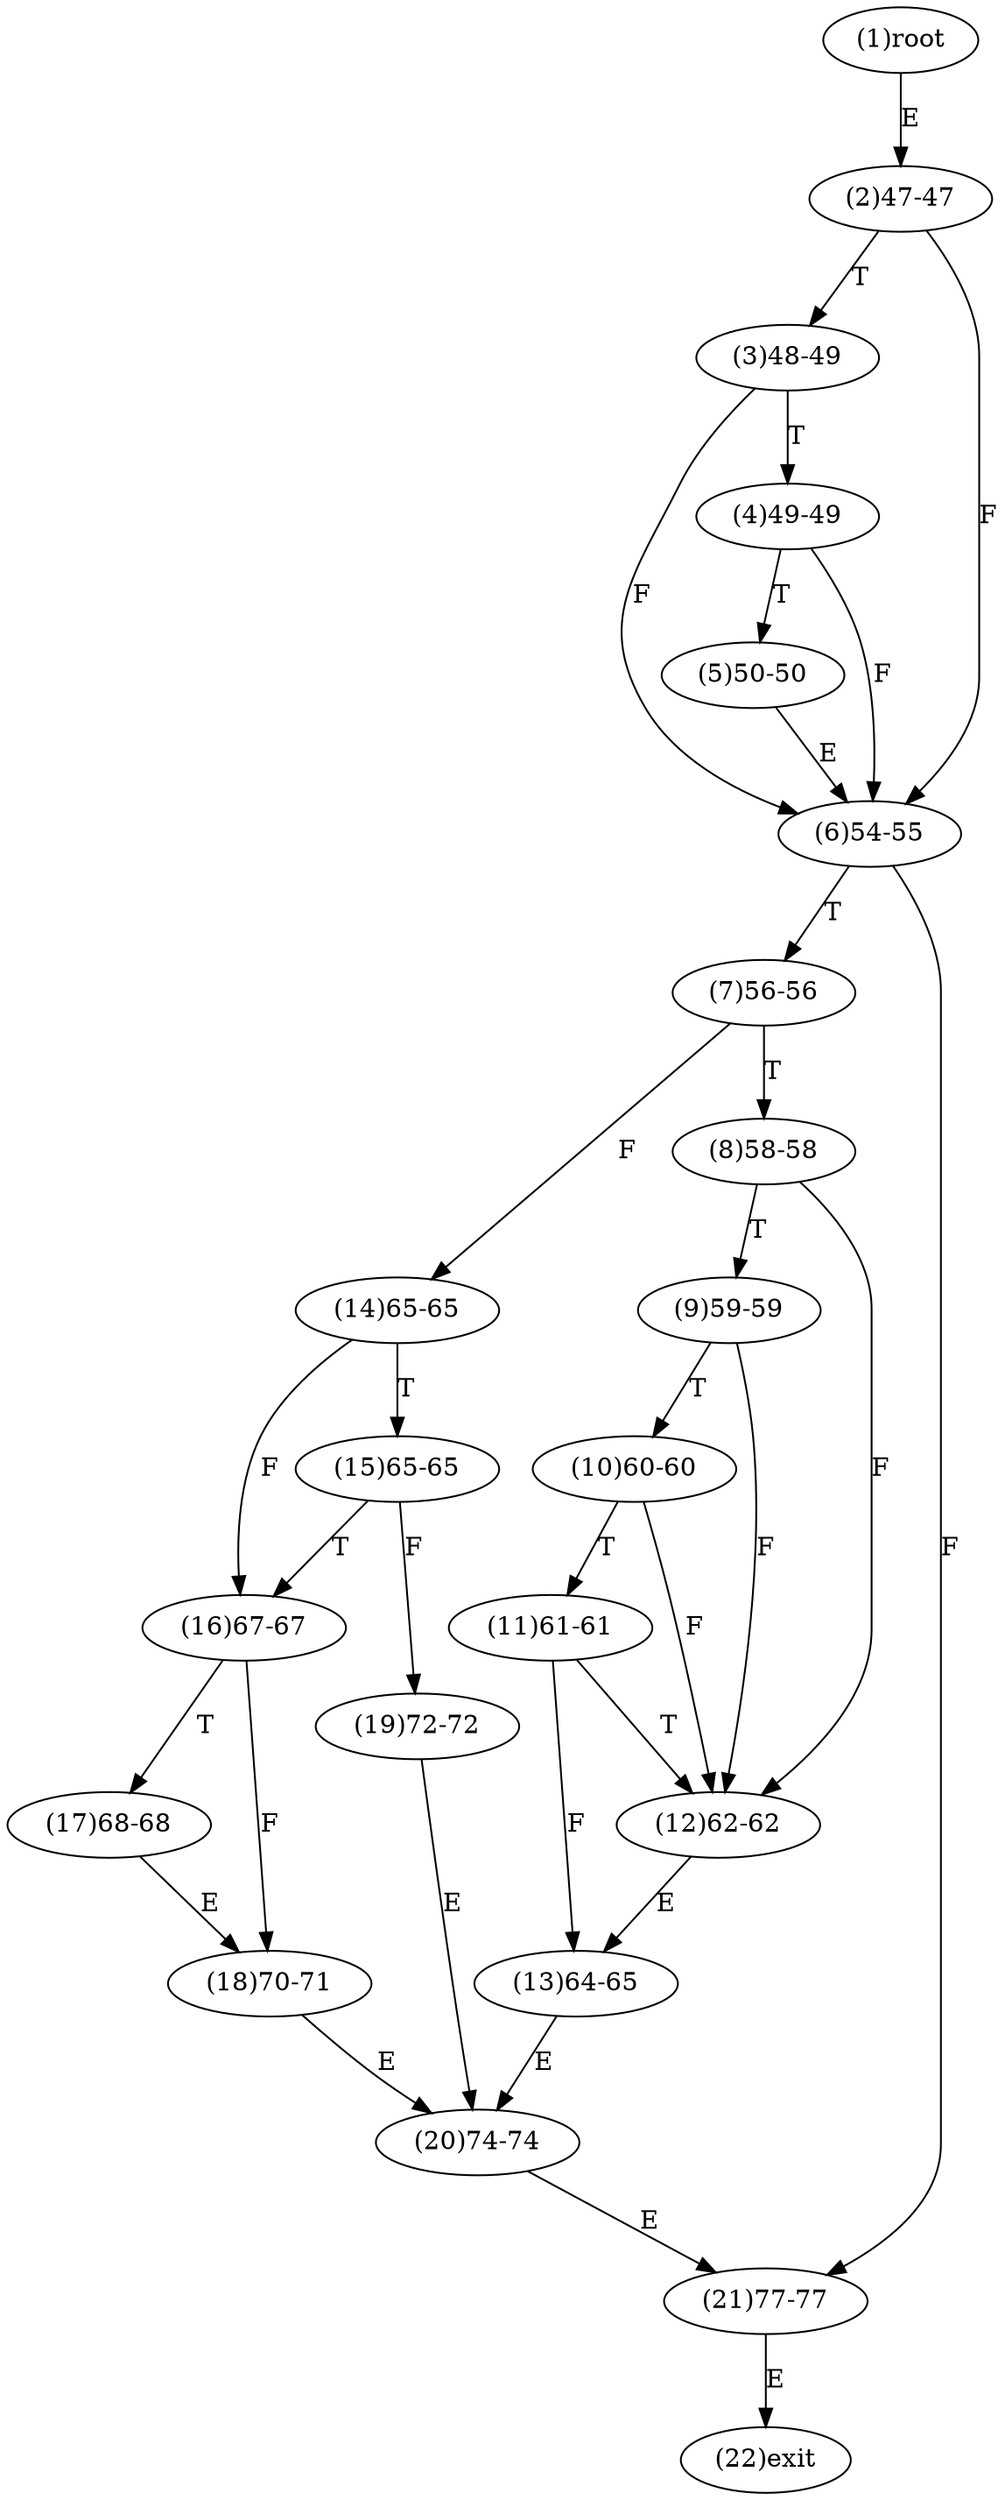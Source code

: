 digraph "" { 
1[ label="(1)root"];
2[ label="(2)47-47"];
3[ label="(3)48-49"];
4[ label="(4)49-49"];
5[ label="(5)50-50"];
6[ label="(6)54-55"];
7[ label="(7)56-56"];
8[ label="(8)58-58"];
9[ label="(9)59-59"];
10[ label="(10)60-60"];
11[ label="(11)61-61"];
12[ label="(12)62-62"];
13[ label="(13)64-65"];
14[ label="(14)65-65"];
15[ label="(15)65-65"];
17[ label="(17)68-68"];
16[ label="(16)67-67"];
19[ label="(19)72-72"];
18[ label="(18)70-71"];
21[ label="(21)77-77"];
20[ label="(20)74-74"];
22[ label="(22)exit"];
1->2[ label="E"];
2->6[ label="F"];
2->3[ label="T"];
3->6[ label="F"];
3->4[ label="T"];
4->6[ label="F"];
4->5[ label="T"];
5->6[ label="E"];
6->21[ label="F"];
6->7[ label="T"];
7->14[ label="F"];
7->8[ label="T"];
8->12[ label="F"];
8->9[ label="T"];
9->12[ label="F"];
9->10[ label="T"];
10->12[ label="F"];
10->11[ label="T"];
11->13[ label="F"];
11->12[ label="T"];
12->13[ label="E"];
13->20[ label="E"];
14->16[ label="F"];
14->15[ label="T"];
15->19[ label="F"];
15->16[ label="T"];
16->18[ label="F"];
16->17[ label="T"];
17->18[ label="E"];
18->20[ label="E"];
19->20[ label="E"];
20->21[ label="E"];
21->22[ label="E"];
}